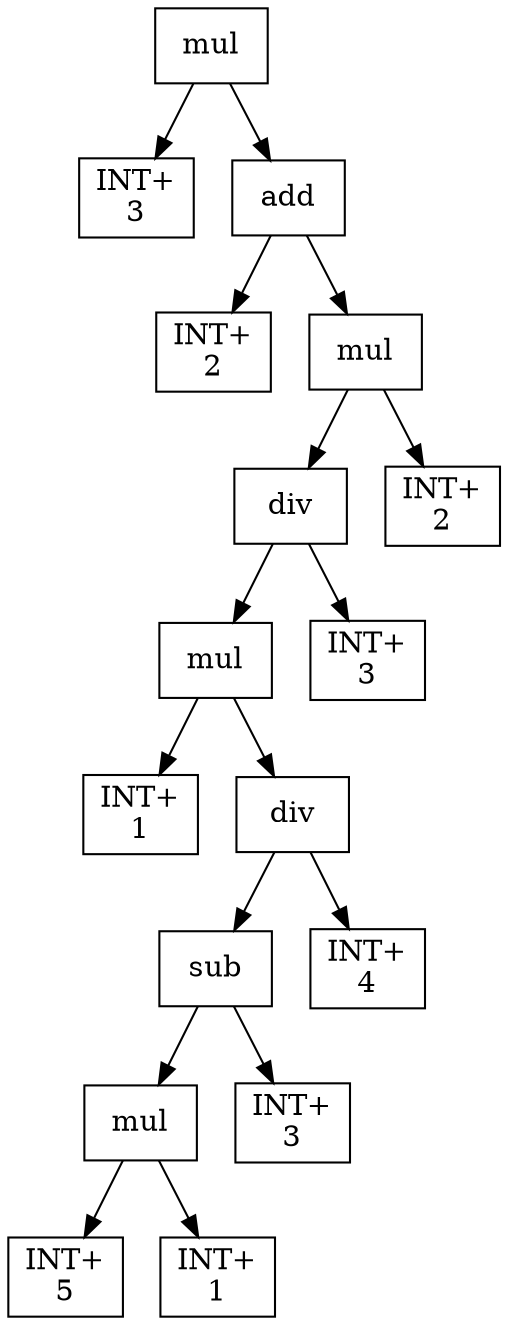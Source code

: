 digraph expr {
  node [shape=box];
  n1 [label="mul"];
  n2 [label="INT+\n3"];
  n3 [label="add"];
  n4 [label="INT+\n2"];
  n5 [label="mul"];
  n6 [label="div"];
  n7 [label="mul"];
  n8 [label="INT+\n1"];
  n9 [label="div"];
  n10 [label="sub"];
  n11 [label="mul"];
  n12 [label="INT+\n5"];
  n13 [label="INT+\n1"];
  n11 -> n12;
  n11 -> n13;
  n14 [label="INT+\n3"];
  n10 -> n11;
  n10 -> n14;
  n15 [label="INT+\n4"];
  n9 -> n10;
  n9 -> n15;
  n7 -> n8;
  n7 -> n9;
  n16 [label="INT+\n3"];
  n6 -> n7;
  n6 -> n16;
  n17 [label="INT+\n2"];
  n5 -> n6;
  n5 -> n17;
  n3 -> n4;
  n3 -> n5;
  n1 -> n2;
  n1 -> n3;
}
